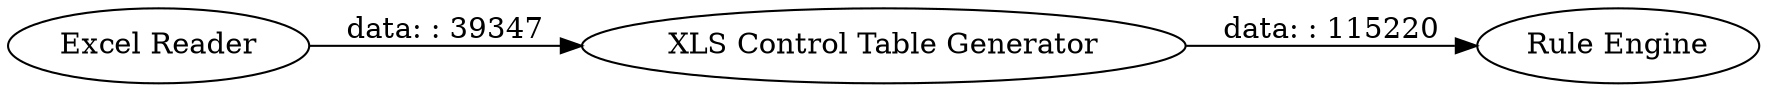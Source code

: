 digraph {
	"-7692678769240291450_1" [label="Excel Reader"]
	"-7692678769240291450_3" [label="Rule Engine"]
	"-7692678769240291450_2" [label="XLS Control Table Generator"]
	"-7692678769240291450_1" -> "-7692678769240291450_2" [label="data: : 39347"]
	"-7692678769240291450_2" -> "-7692678769240291450_3" [label="data: : 115220"]
	rankdir=LR
}
